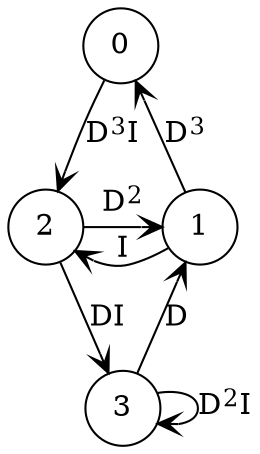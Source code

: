 digraph G {
    edge[arrowhead="vee"];
    node[shape="circle"];
    
    v_1[label="0"];
    { rank=same; v_3[label="1"]; v_2[label="2"]; }
    v_4[label="3"];

    v_1 -> v_2[label=<D<SUP>3</SUP>I>];

    v_2 -> v_3[label=<D<SUP>2</SUP>>];
    v_2 -> v_4[label=<DI>];

    v_3 -> v_1[label=<D<SUP>3</SUP>>];
    v_3 -> v_2[label=<I>];

    v_4 -> v_3[label=<D>];
    v_4 -> v_4[label=<D<SUP>2</SUP>I>];
}